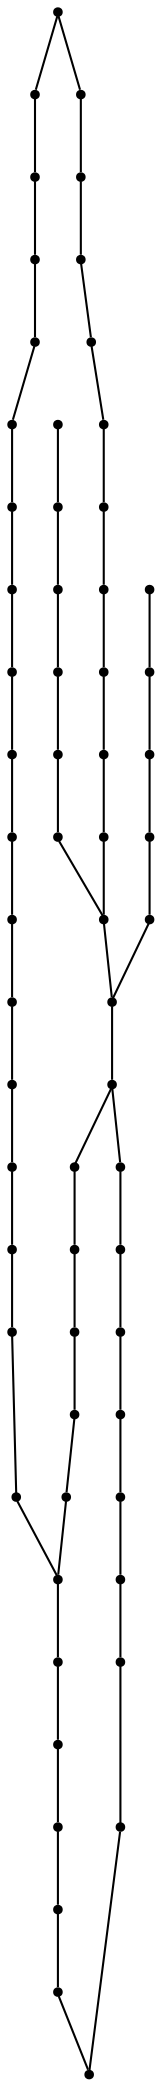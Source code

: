 graph {
  node [shape=point,comment="{\"directed\":false,\"doi\":\"10.1007/11618058_3\",\"figure\":\"1 (2)\"}"]

  v0 [pos="1220.0259175145347,1173.8164286459646"]
  v1 [pos="1220.1602834302325,1181.8976422791839"]
  v2 [pos="1216.2564226017441,1188.2976870382986"]
  v3 [pos="1215.7313590116278,1164.143532578663"]
  v4 [pos="1208.5466933139535,1192.9830889548025"]
  v5 [pos="1207.2787063953488,1153.0289352581065"]
  v6 [pos="1197.3633539244186,1195.9706009075205"]
  v7 [pos="1194.804551235465,1140.6851789002776"]
  v8 [pos="1183.11484375,1197.328919236378"]
  v9 [pos="1178.5807094840115,1127.3841560527842"]
  v10 [pos="1166.2763399345931,1197.1539517884612"]
  v11 [pos="1159.0113917151164,1113.455996974822"]
  v12 [pos="1147.366515261628,1195.5830912436209"]
  v13 [pos="1136.625,1099.2788971111338"]
  v14 [pos="1136.0144077034884,1213.5299703126311"]
  v15 [pos="1138.2825399709302,1174.826846584197"]
  v16 [pos="1128.006663335756,1153.2622675741873"]
  v17 [pos="1123.3683684593025,1229.987273677703"]
  v18 [pos="1112.0578806322674,1085.2685313070974"]
  v19 [pos="1116.8754678415698,1131.3331306621592"]
  v20 [pos="1109.6636809593024,1244.722654486215"]
  v21 [pos="1105.233707303779,1109.4851514344573"]
  v22 [pos="1086.0301280886629,1071.8622546042166"]
  v23 [pos="1095.1443722747094,1257.5310091818533"]
  v24 [pos="1093.414848292151,1088.1591499492686"]
  v25 [pos="1080.0456940406978,1268.2351768657725"]
  v26 [pos="1081.750163517442,1067.7893659119964"]
  v27 [pos="1059.321023346657,1059.5081031963389"]
  v28 [pos="1070.5563953488372,1048.7935404623709"]
  v29 [pos="1064.6094794694768,1276.6872426514983"]
  v30 [pos="1060.129508085029,1031.5580706442556"]
  v31 [pos="1049.0659724745638,1282.7768346314788"]
  v32 [pos="1050.746500272529,1016.4477050945322"]
  v33 [pos="1051.6914494004359,1041.1872566387215"]
  v34 [pos="1040.365413789971,1066.9633250082693"]
  v35 [pos="1044.547417787064,1024.7664154216807"]
  v36 [pos="1042.6522892441862,1003.7810028240244"]
  v37 [pos="1033.647499545785,1286.4289304261565"]
  v38 [pos="1038.2295807594476,1010.6164316977224"]
  v39 [pos="1036.0541628815408,993.8331306621592"]
  v40 [pos="1021.9765511446221,1075.900779231902"]
  v41 [pos="1033.043202670785,999.0560234233897"]
  v42 [pos="1029.2508153161336,990.3476735597014"]
  v43 [pos="1018.5852902434593,1287.6132985597014"]
  v44 [pos="1027.0525049963662,984.6851687277517"]
  v45 [pos="1004.577500454215,1086.2830818340342"]
  v46 [pos="1004.1024186954942,1286.341446702198"]
  v47 [pos="988.5515829396803,1098.0341613933601"]
  v48 [pos="990.4259016170057,1282.6705953126311"]
  v49 [pos="977.7829146984012,1276.7049492046397"]
  v50 [pos="974.2426621547964,1111.0351900900564"]
  v51 [pos="966.3974541242733,1268.591406012094"]
  v52 [pos="961.9299940952034,1125.1247426514983"]
  v53 [pos="956.4893827216571,1258.518507147348"]
  v54 [pos="951.8322651707849,1140.1018798992197"]
  v55 [pos="948.2711868640988,1246.717455053842"]
  v56 [pos="944.1047783430232,1155.7299316570322"]
  v57 [pos="941.947086210029,1233.449779018279"]
  v58 [pos="938.83193359375,1171.7383087322273"]
  v59 [pos="937.6994095203488,1219.0049509848318"]
  v60 [pos="936.0376567042151,1187.829973364389"]
  v61 [pos="935.6875931140988,1203.692501847462"]

  v61 -- v60 [id="-2",pos="935.6875931140988,1203.692501847462 936.0376567042151,1187.829973364389 936.0376567042151,1187.829973364389 936.0376567042151,1187.829973364389"]
  v60 -- v58 [id="-5",pos="936.0376567042151,1187.829973364389 938.83193359375,1171.7383087322273 938.83193359375,1171.7383087322273 938.83193359375,1171.7383087322273"]
  v61 -- v59 [id="-7",pos="935.6875931140988,1203.692501847462 937.6994095203488,1219.0049509848318 937.6994095203488,1219.0049509848318 937.6994095203488,1219.0049509848318"]
  v59 -- v57 [id="-14",pos="937.6994095203488,1219.0049509848318 941.947086210029,1233.449779018279 941.947086210029,1233.449779018279 941.947086210029,1233.449779018279"]
  v58 -- v56 [id="-16",pos="938.83193359375,1171.7383087322273 944.1047783430232,1155.7299316570322 944.1047783430232,1155.7299316570322 944.1047783430232,1155.7299316570322"]
  v57 -- v55 [id="-23",pos="941.947086210029,1233.449779018279 948.2711868640988,1246.717455053842 948.2711868640988,1246.717455053842 948.2711868640988,1246.717455053842"]
  v56 -- v54 [id="-26",pos="944.1047783430232,1155.7299316570322 951.8322651707849,1140.1018798992197 951.8322651707849,1140.1018798992197 951.8322651707849,1140.1018798992197"]
  v55 -- v53 [id="-31",pos="948.2711868640988,1246.717455053842 956.4893827216571,1258.518507147348 956.4893827216571,1258.518507147348 956.4893827216571,1258.518507147348"]
  v54 -- v52 [id="-35",pos="951.8322651707849,1140.1018798992197 961.9299940952034,1125.1247426514983 961.9299940952034,1125.1247426514983 961.9299940952034,1125.1247426514983"]
  v53 -- v51 [id="-42",pos="956.4893827216571,1258.518507147348 966.3974541242733,1268.591406012094 966.3974541242733,1268.591406012094 966.3974541242733,1268.591406012094"]
  v52 -- v50 [id="-45",pos="961.9299940952034,1125.1247426514983 974.2426621547964,1111.0351900900564 974.2426621547964,1111.0351900900564 974.2426621547964,1111.0351900900564"]
  v51 -- v49 [id="-50",pos="966.3974541242733,1268.591406012094 977.7829146984012,1276.7049492046397 977.7829146984012,1276.7049492046397 977.7829146984012,1276.7049492046397"]
  v50 -- v47 [id="-53",pos="974.2426621547964,1111.0351900900564 988.5515829396803,1098.0341613933601 988.5515829396803,1098.0341613933601 988.5515829396803,1098.0341613933601"]
  v49 -- v48 [id="-59",pos="977.7829146984012,1276.7049492046397 990.4259016170057,1282.6705953126311 990.4259016170057,1282.6705953126311 990.4259016170057,1282.6705953126311"]
  v47 -- v45 [id="-64",pos="988.5515829396803,1098.0341613933601 1004.577500454215,1086.2830818340342 1004.577500454215,1086.2830818340342 1004.577500454215,1086.2830818340342"]
  v48 -- v46 [id="-67",pos="990.4259016170057,1282.6705953126311 1004.1024186954942,1286.341446702198 1004.1024186954942,1286.341446702198 1004.1024186954942,1286.341446702198"]
  v45 -- v40 [id="-74",pos="1004.577500454215,1086.2830818340342 1021.9765511446221,1075.900779231902 1021.9765511446221,1075.900779231902 1021.9765511446221,1075.900779231902"]
  v46 -- v43 [id="-75",pos="1004.1024186954942,1286.341446702198 1018.5852902434593,1287.6132985597014 1018.5852902434593,1287.6132985597014 1018.5852902434593,1287.6132985597014"]
  v43 -- v37 [id="-81",pos="1018.5852902434593,1287.6132985597014 1033.647499545785,1286.4289304261565 1033.647499545785,1286.4289304261565 1033.647499545785,1286.4289304261565"]
  v40 -- v34 [id="-85",pos="1021.9765511446221,1075.900779231902 1040.365413789971,1066.9633250082693 1040.365413789971,1066.9633250082693 1040.365413789971,1066.9633250082693"]
  v44 -- v42 [id="-92",pos="1027.0525049963662,984.6851687277517 1029.2508153161336,990.3476735597014 1029.2508153161336,990.3476735597014 1029.2508153161336,990.3476735597014"]
  v0 -- v1 [id="-99",pos="1220.0259175145347,1173.8164286459646 1220.1602834302325,1181.8976422791839 1220.1602834302325,1181.8976422791839 1220.1602834302325,1181.8976422791839"]
  v42 -- v41 [id="-100",pos="1029.2508153161336,990.3476735597014 1033.043202670785,999.0560234233897 1033.043202670785,999.0560234233897 1033.043202670785,999.0560234233897"]
  v41 -- v38 [id="-108",pos="1033.043202670785,999.0560234233897 1038.2295807594476,1010.6164316977224 1038.2295807594476,1010.6164316977224 1038.2295807594476,1010.6164316977224"]
  v37 -- v31 [id="-112",pos="1033.647499545785,1286.4289304261565 1049.0659724745638,1282.7768346314788 1049.0659724745638,1282.7768346314788 1049.0659724745638,1282.7768346314788"]
  v39 -- v36 [id="-116",pos="1036.0541628815408,993.8331306621592 1042.6522892441862,1003.7810028240244 1042.6522892441862,1003.7810028240244 1042.6522892441862,1003.7810028240244"]
  v38 -- v35 [id="-121",pos="1038.2295807594476,1010.6164316977224 1044.547417787064,1024.7664154216807 1044.547417787064,1024.7664154216807 1044.547417787064,1024.7664154216807"]
  v34 -- v27 [id="-125",pos="1040.365413789971,1066.9633250082693 1059.321023346657,1059.5081031963389 1059.321023346657,1059.5081031963389 1059.321023346657,1059.5081031963389"]
  v36 -- v32 [id="-129",pos="1042.6522892441862,1003.7810028240244 1050.746500272529,1016.4477050945322 1050.746500272529,1016.4477050945322 1050.746500272529,1016.4477050945322"]
  v35 -- v33 [id="-133",pos="1044.547417787064,1024.7664154216807 1051.6914494004359,1041.1872566387215 1051.6914494004359,1041.1872566387215 1051.6914494004359,1041.1872566387215"]
  v31 -- v29 [id="-141",pos="1049.0659724745638,1282.7768346314788 1064.6094794694768,1276.6872426514983 1064.6094794694768,1276.6872426514983 1064.6094794694768,1276.6872426514983"]
  v32 -- v30 [id="-146",pos="1050.746500272529,1016.4477050945322 1060.129508085029,1031.5580706442556 1060.129508085029,1031.5580706442556 1060.129508085029,1031.5580706442556"]
  v33 -- v27 [id="-148",pos="1051.6914494004359,1041.1872566387215 1059.321023346657,1059.5081031963389 1059.321023346657,1059.5081031963389 1059.321023346657,1059.5081031963389"]
  v27 -- v26 [id="-159",pos="1059.321023346657,1059.5081031963389 1081.750163517442,1067.7893659119964 1081.750163517442,1067.7893659119964 1081.750163517442,1067.7893659119964"]
  v26 -- v22 [id="-160",pos="1081.750163517442,1067.7893659119964 1086.0301280886629,1071.8622546042166 1086.0301280886629,1071.8622546042166 1086.0301280886629,1071.8622546042166"]
  v30 -- v28 [id="-161",pos="1060.129508085029,1031.5580706442556 1070.5563953488372,1048.7935404623709 1070.5563953488372,1048.7935404623709 1070.5563953488372,1048.7935404623709"]
  v29 -- v25 [id="-165",pos="1064.6094794694768,1276.6872426514983 1080.0456940406978,1268.2351768657725 1080.0456940406978,1268.2351768657725 1080.0456940406978,1268.2351768657725"]
  v28 -- v26 [id="-170",pos="1070.5563953488372,1048.7935404623709 1081.750163517442,1067.7893659119964 1081.750163517442,1067.7893659119964 1081.750163517442,1067.7893659119964"]
  v25 -- v23 [id="-175",pos="1080.0456940406978,1268.2351768657725 1095.1443722747094,1257.5310091818533 1095.1443722747094,1257.5310091818533 1095.1443722747094,1257.5310091818533"]
  v22 -- v24 [id="-180",pos="1086.0301280886629,1071.8622546042166 1093.414848292151,1088.1591499492686 1093.414848292151,1088.1591499492686 1093.414848292151,1088.1591499492686"]
  v22 -- v18 [id="-187",pos="1086.0301280886629,1071.8622546042166 1112.0578806322674,1085.2685313070974 1112.0578806322674,1085.2685313070974 1112.0578806322674,1085.2685313070974"]
  v24 -- v21 [id="-194",pos="1093.414848292151,1088.1591499492686 1105.233707303779,1109.4851514344573 1105.233707303779,1109.4851514344573 1105.233707303779,1109.4851514344573"]
  v23 -- v20 [id="-196",pos="1095.1443722747094,1257.5310091818533 1109.6636809593024,1244.722654486215 1109.6636809593024,1244.722654486215 1109.6636809593024,1244.722654486215"]
  v21 -- v19 [id="-202",pos="1105.233707303779,1109.4851514344573 1116.8754678415698,1131.3331306621592 1116.8754678415698,1131.3331306621592 1116.8754678415698,1131.3331306621592"]
  v20 -- v17 [id="-208",pos="1109.6636809593024,1244.722654486215 1123.3683684593025,1229.987273677703 1123.3683684593025,1229.987273677703 1123.3683684593025,1229.987273677703"]
  v18 -- v13 [id="-212",pos="1112.0578806322674,1085.2685313070974 1136.625,1099.2788971111338 1136.625,1099.2788971111338 1136.625,1099.2788971111338"]
  v19 -- v16 [id="-216",pos="1116.8754678415698,1131.3331306621592 1128.006663335756,1153.2622675741873 1128.006663335756,1153.2622675741873 1128.006663335756,1153.2622675741873"]
  v17 -- v14 [id="-219",pos="1123.3683684593025,1229.987273677703 1136.0144077034884,1213.5299703126311 1136.0144077034884,1213.5299703126311 1136.0144077034884,1213.5299703126311"]
  v16 -- v15 [id="-224",pos="1128.006663335756,1153.2622675741873 1138.2825399709302,1174.826846584197 1138.2825399709302,1174.826846584197 1138.2825399709302,1174.826846584197"]
  v14 -- v12 [id="-229",pos="1136.0144077034884,1213.5299703126311 1147.366515261628,1195.5830912436209 1147.366515261628,1195.5830912436209 1147.366515261628,1195.5830912436209"]
  v13 -- v11 [id="-235",pos="1136.625,1099.2788971111338 1159.0113917151164,1113.455996974822 1159.0113917151164,1113.455996974822 1159.0113917151164,1113.455996974822"]
  v15 -- v12 [id="-237",pos="1138.2825399709302,1174.826846584197 1147.366515261628,1195.5830912436209 1147.366515261628,1195.5830912436209 1147.366515261628,1195.5830912436209"]
  v12 -- v10 [id="-244",pos="1147.366515261628,1195.5830912436209 1166.2763399345931,1197.1539517884612 1166.2763399345931,1197.1539517884612 1166.2763399345931,1197.1539517884612"]
  v11 -- v9 [id="-249",pos="1159.0113917151164,1113.455996974822 1178.5807094840115,1127.3841560527842 1178.5807094840115,1127.3841560527842 1178.5807094840115,1127.3841560527842"]
  v10 -- v8 [id="-253",pos="1166.2763399345931,1197.1539517884612 1183.11484375,1197.328919236378 1183.11484375,1197.328919236378 1183.11484375,1197.328919236378"]
  v9 -- v7 [id="-257",pos="1178.5807094840115,1127.3841560527842 1194.804551235465,1140.6851789002776 1194.804551235465,1140.6851789002776 1194.804551235465,1140.6851789002776"]
  v8 -- v6 [id="-260",pos="1183.11484375,1197.328919236378 1197.3633539244186,1195.9706009075205 1197.3633539244186,1195.9706009075205 1197.3633539244186,1195.9706009075205"]
  v7 -- v5 [id="-268",pos="1194.804551235465,1140.6851789002776 1207.2787063953488,1153.0289352581065 1207.2787063953488,1153.0289352581065 1207.2787063953488,1153.0289352581065"]
  v6 -- v4 [id="-270",pos="1197.3633539244186,1195.9706009075205 1208.5466933139535,1192.9830889548025 1208.5466933139535,1192.9830889548025 1208.5466933139535,1192.9830889548025"]
  v5 -- v3 [id="-277",pos="1207.2787063953488,1153.0289352581065 1215.7313590116278,1164.143532578663 1215.7313590116278,1164.143532578663 1215.7313590116278,1164.143532578663"]
  v4 -- v2 [id="-278",pos="1208.5466933139535,1192.9830889548025 1216.2564226017441,1188.2976870382986 1216.2564226017441,1188.2976870382986 1216.2564226017441,1188.2976870382986"]
  v3 -- v0 [id="-285",pos="1215.7313590116278,1164.143532578663 1220.0259175145347,1173.8164286459646 1220.0259175145347,1173.8164286459646 1220.0259175145347,1173.8164286459646"]
  v2 -- v1 [id="-286",pos="1216.2564226017441,1188.2976870382986 1220.1602834302325,1181.8976422791839 1220.1602834302325,1181.8976422791839 1220.1602834302325,1181.8976422791839"]
}